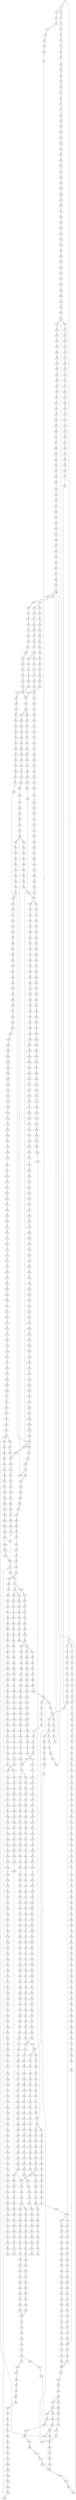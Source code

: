 strict digraph  {
	S0 -> S1 [ label = A ];
	S0 -> S2 [ label = T ];
	S1 -> S3 [ label = G ];
	S1 -> S4 [ label = C ];
	S2 -> S5 [ label = T ];
	S2 -> S6 [ label = C ];
	S3 -> S7 [ label = A ];
	S4 -> S8 [ label = C ];
	S5 -> S9 [ label = C ];
	S6 -> S10 [ label = C ];
	S7 -> S11 [ label = C ];
	S8 -> S12 [ label = T ];
	S9 -> S13 [ label = G ];
	S10 -> S14 [ label = G ];
	S11 -> S15 [ label = C ];
	S12 -> S16 [ label = G ];
	S13 -> S17 [ label = G ];
	S14 -> S18 [ label = T ];
	S15 -> S19 [ label = T ];
	S16 -> S20 [ label = T ];
	S17 -> S21 [ label = T ];
	S18 -> S22 [ label = T ];
	S19 -> S23 [ label = T ];
	S20 -> S24 [ label = C ];
	S21 -> S25 [ label = C ];
	S22 -> S26 [ label = C ];
	S23 -> S27 [ label = T ];
	S24 -> S28 [ label = C ];
	S25 -> S29 [ label = C ];
	S26 -> S30 [ label = C ];
	S27 -> S31 [ label = T ];
	S28 -> S32 [ label = T ];
	S29 -> S33 [ label = T ];
	S30 -> S34 [ label = T ];
	S31 -> S35 [ label = T ];
	S32 -> S36 [ label = T ];
	S33 -> S37 [ label = T ];
	S34 -> S38 [ label = T ];
	S35 -> S39 [ label = G ];
	S36 -> S40 [ label = G ];
	S37 -> S41 [ label = G ];
	S38 -> S42 [ label = A ];
	S39 -> S43 [ label = A ];
	S40 -> S44 [ label = A ];
	S40 -> S45 [ label = T ];
	S41 -> S46 [ label = A ];
	S42 -> S47 [ label = A ];
	S43 -> S48 [ label = A ];
	S44 -> S49 [ label = A ];
	S45 -> S50 [ label = A ];
	S46 -> S51 [ label = A ];
	S47 -> S52 [ label = A ];
	S48 -> S53 [ label = C ];
	S49 -> S54 [ label = C ];
	S50 -> S55 [ label = G ];
	S51 -> S54 [ label = C ];
	S52 -> S56 [ label = C ];
	S53 -> S57 [ label = A ];
	S54 -> S58 [ label = T ];
	S54 -> S59 [ label = A ];
	S55 -> S60 [ label = G ];
	S56 -> S61 [ label = A ];
	S57 -> S62 [ label = G ];
	S58 -> S63 [ label = T ];
	S59 -> S64 [ label = G ];
	S60 -> S65 [ label = A ];
	S61 -> S66 [ label = G ];
	S62 -> S67 [ label = T ];
	S63 -> S68 [ label = C ];
	S64 -> S69 [ label = G ];
	S65 -> S70 [ label = G ];
	S66 -> S71 [ label = G ];
	S67 -> S72 [ label = T ];
	S68 -> S73 [ label = A ];
	S69 -> S74 [ label = G ];
	S69 -> S75 [ label = T ];
	S70 -> S76 [ label = A ];
	S71 -> S77 [ label = T ];
	S72 -> S78 [ label = G ];
	S73 -> S79 [ label = A ];
	S74 -> S80 [ label = T ];
	S75 -> S81 [ label = C ];
	S76 -> S82 [ label = G ];
	S77 -> S83 [ label = C ];
	S78 -> S84 [ label = A ];
	S79 -> S85 [ label = C ];
	S80 -> S86 [ label = C ];
	S81 -> S87 [ label = C ];
	S82 -> S88 [ label = G ];
	S83 -> S89 [ label = T ];
	S84 -> S90 [ label = C ];
	S85 -> S91 [ label = C ];
	S85 -> S92 [ label = T ];
	S86 -> S93 [ label = C ];
	S87 -> S94 [ label = C ];
	S88 -> S95 [ label = T ];
	S89 -> S96 [ label = C ];
	S90 -> S97 [ label = T ];
	S91 -> S98 [ label = G ];
	S92 -> S99 [ label = G ];
	S93 -> S100 [ label = G ];
	S94 -> S101 [ label = T ];
	S95 -> S102 [ label = C ];
	S96 -> S103 [ label = T ];
	S97 -> S104 [ label = G ];
	S98 -> S105 [ label = G ];
	S99 -> S106 [ label = G ];
	S99 -> S107 [ label = C ];
	S100 -> S108 [ label = C ];
	S101 -> S109 [ label = T ];
	S102 -> S110 [ label = C ];
	S103 -> S111 [ label = C ];
	S104 -> S112 [ label = T ];
	S105 -> S113 [ label = C ];
	S106 -> S114 [ label = C ];
	S107 -> S115 [ label = C ];
	S108 -> S116 [ label = C ];
	S109 -> S117 [ label = C ];
	S110 -> S118 [ label = C ];
	S111 -> S119 [ label = C ];
	S112 -> S120 [ label = A ];
	S113 -> S121 [ label = C ];
	S114 -> S122 [ label = C ];
	S115 -> S123 [ label = C ];
	S116 -> S124 [ label = G ];
	S117 -> S125 [ label = T ];
	S117 -> S126 [ label = G ];
	S118 -> S127 [ label = A ];
	S118 -> S128 [ label = G ];
	S119 -> S129 [ label = G ];
	S120 -> S130 [ label = C ];
	S121 -> S131 [ label = C ];
	S122 -> S132 [ label = C ];
	S123 -> S133 [ label = T ];
	S124 -> S134 [ label = C ];
	S124 -> S135 [ label = G ];
	S125 -> S136 [ label = C ];
	S126 -> S137 [ label = C ];
	S127 -> S138 [ label = G ];
	S128 -> S139 [ label = G ];
	S129 -> S140 [ label = T ];
	S130 -> S141 [ label = A ];
	S131 -> S142 [ label = A ];
	S132 -> S143 [ label = A ];
	S133 -> S144 [ label = A ];
	S134 -> S145 [ label = A ];
	S135 -> S146 [ label = A ];
	S136 -> S147 [ label = G ];
	S137 -> S148 [ label = A ];
	S138 -> S149 [ label = A ];
	S139 -> S150 [ label = A ];
	S140 -> S151 [ label = A ];
	S141 -> S152 [ label = C ];
	S142 -> S153 [ label = G ];
	S143 -> S154 [ label = G ];
	S144 -> S155 [ label = G ];
	S145 -> S156 [ label = C ];
	S146 -> S157 [ label = A ];
	S147 -> S158 [ label = T ];
	S148 -> S159 [ label = C ];
	S149 -> S160 [ label = G ];
	S150 -> S161 [ label = G ];
	S151 -> S162 [ label = C ];
	S152 -> S163 [ label = T ];
	S153 -> S164 [ label = T ];
	S154 -> S165 [ label = G ];
	S155 -> S166 [ label = G ];
	S156 -> S167 [ label = G ];
	S157 -> S168 [ label = C ];
	S158 -> S169 [ label = A ];
	S159 -> S170 [ label = G ];
	S160 -> S171 [ label = C ];
	S161 -> S172 [ label = G ];
	S162 -> S173 [ label = A ];
	S163 -> S174 [ label = T ];
	S164 -> S175 [ label = T ];
	S165 -> S176 [ label = T ];
	S166 -> S177 [ label = T ];
	S167 -> S178 [ label = C ];
	S168 -> S179 [ label = T ];
	S169 -> S180 [ label = C ];
	S170 -> S181 [ label = T ];
	S171 -> S182 [ label = C ];
	S172 -> S183 [ label = C ];
	S173 -> S184 [ label = T ];
	S174 -> S185 [ label = G ];
	S175 -> S186 [ label = G ];
	S176 -> S187 [ label = G ];
	S177 -> S188 [ label = G ];
	S178 -> S189 [ label = G ];
	S179 -> S190 [ label = G ];
	S180 -> S191 [ label = G ];
	S181 -> S192 [ label = G ];
	S182 -> S193 [ label = A ];
	S183 -> S194 [ label = G ];
	S184 -> S195 [ label = G ];
	S185 -> S196 [ label = G ];
	S186 -> S197 [ label = T ];
	S187 -> S198 [ label = C ];
	S187 -> S199 [ label = G ];
	S188 -> S200 [ label = T ];
	S189 -> S201 [ label = C ];
	S190 -> S202 [ label = C ];
	S191 -> S203 [ label = G ];
	S192 -> S204 [ label = G ];
	S193 -> S205 [ label = C ];
	S194 -> S206 [ label = T ];
	S195 -> S207 [ label = G ];
	S196 -> S208 [ label = A ];
	S197 -> S209 [ label = G ];
	S198 -> S210 [ label = G ];
	S199 -> S211 [ label = G ];
	S200 -> S212 [ label = G ];
	S201 -> S213 [ label = A ];
	S202 -> S214 [ label = A ];
	S203 -> S215 [ label = C ];
	S204 -> S216 [ label = C ];
	S205 -> S217 [ label = G ];
	S206 -> S218 [ label = G ];
	S207 -> S219 [ label = C ];
	S208 -> S220 [ label = G ];
	S209 -> S221 [ label = C ];
	S210 -> S222 [ label = C ];
	S211 -> S223 [ label = C ];
	S212 -> S224 [ label = C ];
	S213 -> S225 [ label = G ];
	S214 -> S226 [ label = A ];
	S215 -> S227 [ label = T ];
	S216 -> S228 [ label = G ];
	S217 -> S229 [ label = G ];
	S218 -> S230 [ label = G ];
	S219 -> S231 [ label = G ];
	S220 -> S232 [ label = A ];
	S221 -> S233 [ label = G ];
	S222 -> S234 [ label = G ];
	S223 -> S235 [ label = T ];
	S224 -> S236 [ label = G ];
	S225 -> S237 [ label = C ];
	S226 -> S238 [ label = C ];
	S227 -> S239 [ label = A ];
	S228 -> S240 [ label = T ];
	S229 -> S241 [ label = T ];
	S230 -> S242 [ label = T ];
	S231 -> S243 [ label = C ];
	S232 -> S244 [ label = C ];
	S233 -> S245 [ label = T ];
	S234 -> S246 [ label = T ];
	S235 -> S247 [ label = T ];
	S236 -> S248 [ label = T ];
	S237 -> S249 [ label = C ];
	S238 -> S250 [ label = C ];
	S239 -> S251 [ label = C ];
	S240 -> S252 [ label = C ];
	S241 -> S253 [ label = T ];
	S242 -> S254 [ label = A ];
	S243 -> S255 [ label = C ];
	S244 -> S256 [ label = C ];
	S245 -> S257 [ label = C ];
	S246 -> S258 [ label = C ];
	S247 -> S259 [ label = C ];
	S248 -> S260 [ label = C ];
	S249 -> S261 [ label = G ];
	S250 -> S262 [ label = A ];
	S251 -> S263 [ label = T ];
	S252 -> S264 [ label = C ];
	S253 -> S265 [ label = A ];
	S254 -> S266 [ label = T ];
	S255 -> S267 [ label = C ];
	S256 -> S268 [ label = C ];
	S257 -> S269 [ label = G ];
	S258 -> S270 [ label = G ];
	S259 -> S271 [ label = G ];
	S260 -> S272 [ label = G ];
	S261 -> S273 [ label = G ];
	S262 -> S274 [ label = G ];
	S263 -> S275 [ label = G ];
	S264 -> S276 [ label = C ];
	S265 -> S277 [ label = C ];
	S266 -> S278 [ label = G ];
	S267 -> S279 [ label = C ];
	S268 -> S280 [ label = C ];
	S269 -> S281 [ label = A ];
	S270 -> S282 [ label = T ];
	S271 -> S283 [ label = A ];
	S272 -> S281 [ label = A ];
	S273 -> S284 [ label = C ];
	S273 -> S285 [ label = T ];
	S274 -> S286 [ label = A ];
	S275 -> S287 [ label = G ];
	S276 -> S288 [ label = C ];
	S277 -> S289 [ label = T ];
	S278 -> S290 [ label = A ];
	S279 -> S291 [ label = C ];
	S280 -> S292 [ label = C ];
	S281 -> S293 [ label = A ];
	S282 -> S294 [ label = G ];
	S283 -> S295 [ label = A ];
	S284 -> S296 [ label = A ];
	S285 -> S297 [ label = G ];
	S286 -> S298 [ label = A ];
	S287 -> S299 [ label = T ];
	S288 -> S300 [ label = A ];
	S289 -> S301 [ label = G ];
	S290 -> S302 [ label = G ];
	S291 -> S303 [ label = A ];
	S292 -> S304 [ label = C ];
	S293 -> S305 [ label = C ];
	S294 -> S306 [ label = C ];
	S295 -> S307 [ label = C ];
	S296 -> S308 [ label = C ];
	S297 -> S309 [ label = G ];
	S298 -> S310 [ label = C ];
	S299 -> S311 [ label = G ];
	S300 -> S312 [ label = C ];
	S301 -> S313 [ label = C ];
	S302 -> S314 [ label = C ];
	S303 -> S315 [ label = C ];
	S304 -> S316 [ label = T ];
	S305 -> S317 [ label = C ];
	S305 -> S318 [ label = A ];
	S306 -> S319 [ label = A ];
	S307 -> S320 [ label = A ];
	S308 -> S321 [ label = T ];
	S309 -> S322 [ label = A ];
	S310 -> S323 [ label = A ];
	S311 -> S324 [ label = C ];
	S312 -> S325 [ label = T ];
	S313 -> S326 [ label = A ];
	S314 -> S327 [ label = G ];
	S315 -> S328 [ label = T ];
	S316 -> S329 [ label = T ];
	S317 -> S330 [ label = T ];
	S318 -> S331 [ label = C ];
	S319 -> S332 [ label = T ];
	S320 -> S333 [ label = C ];
	S321 -> S334 [ label = T ];
	S322 -> S335 [ label = A ];
	S323 -> S336 [ label = G ];
	S324 -> S337 [ label = T ];
	S325 -> S338 [ label = T ];
	S326 -> S339 [ label = G ];
	S327 -> S340 [ label = G ];
	S328 -> S341 [ label = T ];
	S329 -> S342 [ label = C ];
	S330 -> S343 [ label = T ];
	S331 -> S344 [ label = C ];
	S332 -> S345 [ label = C ];
	S333 -> S346 [ label = G ];
	S334 -> S347 [ label = C ];
	S335 -> S348 [ label = G ];
	S336 -> S349 [ label = C ];
	S337 -> S350 [ label = A ];
	S338 -> S351 [ label = G ];
	S339 -> S352 [ label = A ];
	S340 -> S353 [ label = T ];
	S341 -> S354 [ label = T ];
	S342 -> S355 [ label = A ];
	S343 -> S356 [ label = C ];
	S344 -> S357 [ label = C ];
	S345 -> S358 [ label = C ];
	S346 -> S359 [ label = C ];
	S347 -> S360 [ label = A ];
	S348 -> S361 [ label = A ];
	S349 -> S362 [ label = C ];
	S350 -> S363 [ label = C ];
	S351 -> S364 [ label = A ];
	S352 -> S365 [ label = C ];
	S353 -> S366 [ label = C ];
	S354 -> S367 [ label = A ];
	S355 -> S368 [ label = G ];
	S356 -> S369 [ label = G ];
	S357 -> S370 [ label = G ];
	S358 -> S371 [ label = G ];
	S359 -> S372 [ label = G ];
	S360 -> S373 [ label = G ];
	S361 -> S374 [ label = A ];
	S362 -> S375 [ label = G ];
	S363 -> S376 [ label = T ];
	S364 -> S377 [ label = G ];
	S365 -> S378 [ label = G ];
	S366 -> S379 [ label = G ];
	S367 -> S380 [ label = G ];
	S368 -> S381 [ label = A ];
	S369 -> S382 [ label = T ];
	S370 -> S383 [ label = T ];
	S371 -> S384 [ label = C ];
	S372 -> S385 [ label = C ];
	S373 -> S386 [ label = C ];
	S374 -> S387 [ label = C ];
	S375 -> S388 [ label = T ];
	S376 -> S389 [ label = G ];
	S377 -> S390 [ label = C ];
	S378 -> S391 [ label = G ];
	S379 -> S392 [ label = C ];
	S380 -> S393 [ label = C ];
	S381 -> S394 [ label = G ];
	S382 -> S395 [ label = A ];
	S383 -> S396 [ label = A ];
	S384 -> S397 [ label = A ];
	S385 -> S398 [ label = A ];
	S386 -> S399 [ label = C ];
	S387 -> S400 [ label = G ];
	S388 -> S401 [ label = C ];
	S389 -> S402 [ label = T ];
	S390 -> S403 [ label = C ];
	S391 -> S404 [ label = A ];
	S392 -> S405 [ label = A ];
	S393 -> S406 [ label = C ];
	S394 -> S407 [ label = G ];
	S395 -> S408 [ label = C ];
	S396 -> S409 [ label = C ];
	S397 -> S410 [ label = C ];
	S398 -> S411 [ label = C ];
	S399 -> S412 [ label = G ];
	S400 -> S413 [ label = G ];
	S401 -> S414 [ label = C ];
	S402 -> S415 [ label = A ];
	S403 -> S416 [ label = G ];
	S404 -> S417 [ label = C ];
	S405 -> S418 [ label = C ];
	S406 -> S419 [ label = G ];
	S407 -> S420 [ label = T ];
	S408 -> S421 [ label = T ];
	S409 -> S422 [ label = G ];
	S410 -> S423 [ label = G ];
	S411 -> S424 [ label = G ];
	S412 -> S425 [ label = C ];
	S413 -> S426 [ label = C ];
	S414 -> S427 [ label = T ];
	S415 -> S428 [ label = A ];
	S416 -> S429 [ label = C ];
	S417 -> S430 [ label = A ];
	S418 -> S431 [ label = G ];
	S419 -> S432 [ label = T ];
	S420 -> S433 [ label = C ];
	S421 -> S434 [ label = T ];
	S422 -> S435 [ label = T ];
	S423 -> S436 [ label = T ];
	S424 -> S437 [ label = T ];
	S425 -> S438 [ label = C ];
	S426 -> S439 [ label = A ];
	S427 -> S440 [ label = C ];
	S428 -> S441 [ label = C ];
	S429 -> S442 [ label = C ];
	S430 -> S443 [ label = C ];
	S431 -> S444 [ label = C ];
	S432 -> S445 [ label = C ];
	S433 -> S446 [ label = C ];
	S434 -> S447 [ label = C ];
	S435 -> S448 [ label = C ];
	S436 -> S449 [ label = C ];
	S437 -> S450 [ label = C ];
	S438 -> S451 [ label = C ];
	S439 -> S452 [ label = C ];
	S440 -> S453 [ label = T ];
	S441 -> S454 [ label = A ];
	S442 -> S455 [ label = C ];
	S443 -> S456 [ label = A ];
	S444 -> S457 [ label = G ];
	S445 -> S458 [ label = C ];
	S446 -> S459 [ label = C ];
	S447 -> S460 [ label = A ];
	S448 -> S461 [ label = C ];
	S449 -> S462 [ label = G ];
	S450 -> S463 [ label = C ];
	S451 -> S464 [ label = C ];
	S452 -> S465 [ label = C ];
	S452 -> S466 [ label = T ];
	S453 -> S467 [ label = G ];
	S454 -> S468 [ label = C ];
	S455 -> S469 [ label = C ];
	S456 -> S470 [ label = C ];
	S457 -> S471 [ label = C ];
	S458 -> S472 [ label = C ];
	S459 -> S473 [ label = T ];
	S460 -> S474 [ label = A ];
	S461 -> S475 [ label = A ];
	S462 -> S476 [ label = A ];
	S463 -> S477 [ label = A ];
	S464 -> S478 [ label = T ];
	S465 -> S479 [ label = G ];
	S466 -> S480 [ label = G ];
	S467 -> S481 [ label = T ];
	S468 -> S482 [ label = A ];
	S469 -> S478 [ label = T ];
	S470 -> S483 [ label = C ];
	S471 -> S484 [ label = G ];
	S472 -> S485 [ label = A ];
	S473 -> S486 [ label = T ];
	S474 -> S487 [ label = G ];
	S475 -> S488 [ label = G ];
	S476 -> S489 [ label = G ];
	S477 -> S490 [ label = G ];
	S478 -> S491 [ label = T ];
	S478 -> S492 [ label = C ];
	S479 -> S493 [ label = G ];
	S480 -> S494 [ label = G ];
	S481 -> S495 [ label = C ];
	S482 -> S496 [ label = C ];
	S483 -> S497 [ label = T ];
	S484 -> S498 [ label = G ];
	S485 -> S499 [ label = C ];
	S486 -> S117 [ label = C ];
	S487 -> S500 [ label = C ];
	S488 -> S501 [ label = C ];
	S489 -> S502 [ label = C ];
	S490 -> S503 [ label = C ];
	S491 -> S504 [ label = C ];
	S492 -> S505 [ label = C ];
	S493 -> S506 [ label = G ];
	S494 -> S507 [ label = G ];
	S495 -> S508 [ label = G ];
	S496 -> S509 [ label = G ];
	S497 -> S510 [ label = C ];
	S498 -> S511 [ label = C ];
	S499 -> S512 [ label = C ];
	S500 -> S513 [ label = G ];
	S501 -> S514 [ label = G ];
	S502 -> S515 [ label = G ];
	S503 -> S516 [ label = T ];
	S503 -> S514 [ label = G ];
	S504 -> S517 [ label = A ];
	S505 -> S518 [ label = A ];
	S506 -> S519 [ label = A ];
	S507 -> S520 [ label = A ];
	S508 -> S521 [ label = T ];
	S509 -> S522 [ label = C ];
	S510 -> S523 [ label = T ];
	S511 -> S524 [ label = T ];
	S512 -> S525 [ label = A ];
	S513 -> S526 [ label = A ];
	S514 -> S527 [ label = A ];
	S515 -> S528 [ label = A ];
	S516 -> S529 [ label = T ];
	S517 -> S530 [ label = C ];
	S518 -> S531 [ label = C ];
	S519 -> S532 [ label = A ];
	S520 -> S533 [ label = A ];
	S521 -> S534 [ label = G ];
	S522 -> S535 [ label = T ];
	S523 -> S536 [ label = A ];
	S524 -> S537 [ label = G ];
	S525 -> S538 [ label = C ];
	S526 -> S539 [ label = G ];
	S527 -> S540 [ label = G ];
	S528 -> S541 [ label = G ];
	S529 -> S542 [ label = C ];
	S530 -> S543 [ label = G ];
	S531 -> S544 [ label = C ];
	S532 -> S545 [ label = T ];
	S533 -> S546 [ label = C ];
	S534 -> S547 [ label = G ];
	S535 -> S548 [ label = C ];
	S536 -> S549 [ label = G ];
	S537 -> S550 [ label = G ];
	S538 -> S551 [ label = C ];
	S539 -> S552 [ label = T ];
	S540 -> S553 [ label = T ];
	S541 -> S554 [ label = T ];
	S542 -> S555 [ label = A ];
	S543 -> S556 [ label = C ];
	S544 -> S557 [ label = C ];
	S545 -> S558 [ label = T ];
	S546 -> S559 [ label = T ];
	S547 -> S560 [ label = T ];
	S548 -> S561 [ label = C ];
	S549 -> S562 [ label = A ];
	S550 -> S563 [ label = A ];
	S551 -> S564 [ label = G ];
	S552 -> S565 [ label = C ];
	S553 -> S566 [ label = C ];
	S554 -> S567 [ label = C ];
	S555 -> S568 [ label = C ];
	S556 -> S569 [ label = T ];
	S557 -> S570 [ label = G ];
	S558 -> S571 [ label = G ];
	S559 -> S572 [ label = G ];
	S560 -> S573 [ label = A ];
	S561 -> S574 [ label = T ];
	S562 -> S575 [ label = A ];
	S563 -> S576 [ label = A ];
	S564 -> S577 [ label = A ];
	S565 -> S578 [ label = C ];
	S566 -> S579 [ label = C ];
	S566 -> S580 [ label = T ];
	S567 -> S581 [ label = G ];
	S568 -> S582 [ label = G ];
	S569 -> S583 [ label = C ];
	S570 -> S584 [ label = C ];
	S571 -> S585 [ label = A ];
	S572 -> S586 [ label = G ];
	S574 -> S587 [ label = A ];
	S575 -> S588 [ label = C ];
	S576 -> S589 [ label = T ];
	S577 -> S590 [ label = T ];
	S578 -> S591 [ label = C ];
	S579 -> S591 [ label = C ];
	S580 -> S592 [ label = C ];
	S581 -> S593 [ label = A ];
	S582 -> S594 [ label = C ];
	S583 -> S595 [ label = C ];
	S584 -> S596 [ label = C ];
	S585 -> S597 [ label = A ];
	S586 -> S598 [ label = A ];
	S587 -> S599 [ label = G ];
	S588 -> S600 [ label = G ];
	S589 -> S601 [ label = G ];
	S590 -> S602 [ label = C ];
	S591 -> S603 [ label = T ];
	S591 -> S604 [ label = G ];
	S592 -> S605 [ label = G ];
	S593 -> S606 [ label = A ];
	S594 -> S607 [ label = C ];
	S595 -> S608 [ label = G ];
	S596 -> S609 [ label = G ];
	S597 -> S610 [ label = C ];
	S598 -> S611 [ label = C ];
	S599 -> S612 [ label = A ];
	S600 -> S613 [ label = A ];
	S601 -> S614 [ label = G ];
	S602 -> S615 [ label = G ];
	S603 -> S616 [ label = C ];
	S604 -> S617 [ label = C ];
	S605 -> S618 [ label = T ];
	S606 -> S619 [ label = C ];
	S607 -> S620 [ label = C ];
	S608 -> S621 [ label = G ];
	S609 -> S622 [ label = G ];
	S610 -> S623 [ label = C ];
	S611 -> S624 [ label = C ];
	S612 -> S625 [ label = A ];
	S613 -> S626 [ label = G ];
	S614 -> S627 [ label = G ];
	S615 -> S628 [ label = G ];
	S616 -> S629 [ label = C ];
	S617 -> S630 [ label = C ];
	S618 -> S631 [ label = C ];
	S619 -> S632 [ label = C ];
	S620 -> S633 [ label = T ];
	S621 -> S634 [ label = T ];
	S622 -> S635 [ label = T ];
	S623 -> S636 [ label = C ];
	S624 -> S637 [ label = C ];
	S625 -> S638 [ label = C ];
	S626 -> S639 [ label = G ];
	S627 -> S640 [ label = G ];
	S628 -> S641 [ label = T ];
	S629 -> S642 [ label = G ];
	S630 -> S643 [ label = T ];
	S631 -> S644 [ label = T ];
	S632 -> S645 [ label = T ];
	S633 -> S646 [ label = T ];
	S634 -> S647 [ label = T ];
	S635 -> S648 [ label = C ];
	S636 -> S649 [ label = G ];
	S637 -> S650 [ label = G ];
	S638 -> S651 [ label = T ];
	S639 -> S652 [ label = T ];
	S640 -> S653 [ label = T ];
	S641 -> S654 [ label = T ];
	S642 -> S655 [ label = G ];
	S643 -> S656 [ label = G ];
	S644 -> S657 [ label = G ];
	S645 -> S658 [ label = G ];
	S646 -> S659 [ label = C ];
	S647 -> S660 [ label = G ];
	S648 -> S661 [ label = C ];
	S649 -> S662 [ label = T ];
	S650 -> S663 [ label = T ];
	S651 -> S664 [ label = T ];
	S652 -> S665 [ label = G ];
	S653 -> S666 [ label = C ];
	S654 -> S667 [ label = C ];
	S655 -> S668 [ label = T ];
	S656 -> S669 [ label = T ];
	S657 -> S670 [ label = T ];
	S658 -> S671 [ label = T ];
	S659 -> S672 [ label = A ];
	S660 -> S673 [ label = C ];
	S661 -> S674 [ label = C ];
	S662 -> S675 [ label = C ];
	S663 -> S676 [ label = C ];
	S664 -> S677 [ label = C ];
	S665 -> S678 [ label = T ];
	S666 -> S679 [ label = C ];
	S667 -> S680 [ label = C ];
	S668 -> S681 [ label = C ];
	S669 -> S682 [ label = C ];
	S670 -> S683 [ label = T ];
	S671 -> S684 [ label = C ];
	S672 -> S685 [ label = T ];
	S673 -> S686 [ label = A ];
	S674 -> S687 [ label = A ];
	S675 -> S688 [ label = T ];
	S676 -> S689 [ label = T ];
	S677 -> S690 [ label = A ];
	S678 -> S691 [ label = C ];
	S679 -> S692 [ label = G ];
	S680 -> S693 [ label = A ];
	S681 -> S694 [ label = T ];
	S682 -> S695 [ label = G ];
	S683 -> S696 [ label = C ];
	S684 -> S697 [ label = G ];
	S685 -> S698 [ label = C ];
	S686 -> S699 [ label = C ];
	S687 -> S700 [ label = G ];
	S688 -> S701 [ label = C ];
	S689 -> S702 [ label = C ];
	S690 -> S703 [ label = A ];
	S691 -> S704 [ label = C ];
	S692 -> S705 [ label = C ];
	S693 -> S706 [ label = G ];
	S694 -> S707 [ label = G ];
	S695 -> S708 [ label = C ];
	S696 -> S709 [ label = C ];
	S697 -> S710 [ label = C ];
	S698 -> S711 [ label = C ];
	S699 -> S712 [ label = T ];
	S700 -> S713 [ label = T ];
	S701 -> S714 [ label = G ];
	S702 -> S714 [ label = G ];
	S703 -> S85 [ label = C ];
	S704 -> S715 [ label = C ];
	S705 -> S716 [ label = C ];
	S706 -> S717 [ label = T ];
	S707 -> S718 [ label = G ];
	S708 -> S719 [ label = G ];
	S709 -> S720 [ label = G ];
	S710 -> S721 [ label = G ];
	S711 -> S722 [ label = A ];
	S712 -> S723 [ label = G ];
	S713 -> S724 [ label = G ];
	S714 -> S725 [ label = G ];
	S715 -> S726 [ label = T ];
	S716 -> S124 [ label = G ];
	S717 -> S727 [ label = G ];
	S718 -> S728 [ label = A ];
	S719 -> S729 [ label = C ];
	S720 -> S730 [ label = T ];
	S721 -> S729 [ label = C ];
	S722 -> S731 [ label = G ];
	S723 -> S732 [ label = G ];
	S724 -> S733 [ label = G ];
	S725 -> S734 [ label = C ];
	S726 -> S735 [ label = G ];
	S727 -> S736 [ label = G ];
	S728 -> S737 [ label = G ];
	S729 -> S738 [ label = G ];
	S729 -> S739 [ label = A ];
	S730 -> S740 [ label = G ];
	S731 -> S741 [ label = A ];
	S732 -> S742 [ label = T ];
	S733 -> S743 [ label = T ];
	S734 -> S744 [ label = A ];
	S735 -> S745 [ label = T ];
	S736 -> S746 [ label = T ];
	S737 -> S747 [ label = G ];
	S738 -> S748 [ label = A ];
	S739 -> S749 [ label = A ];
	S740 -> S750 [ label = G ];
	S741 -> S751 [ label = A ];
	S742 -> S752 [ label = C ];
	S743 -> S753 [ label = C ];
	S744 -> S754 [ label = C ];
	S745 -> S755 [ label = C ];
	S746 -> S756 [ label = C ];
	S747 -> S757 [ label = G ];
	S748 -> S758 [ label = G ];
	S749 -> S759 [ label = C ];
	S750 -> S760 [ label = C ];
	S751 -> S761 [ label = C ];
	S752 -> S762 [ label = G ];
	S753 -> S763 [ label = G ];
	S754 -> S764 [ label = C ];
	S755 -> S765 [ label = C ];
	S756 -> S763 [ label = G ];
	S757 -> S766 [ label = T ];
	S758 -> S767 [ label = C ];
	S759 -> S768 [ label = C ];
	S760 -> S769 [ label = C ];
	S761 -> S770 [ label = C ];
	S762 -> S771 [ label = T ];
	S763 -> S772 [ label = T ];
	S764 -> S773 [ label = G ];
	S765 -> S774 [ label = T ];
	S766 -> S775 [ label = G ];
	S767 -> S776 [ label = A ];
	S768 -> S777 [ label = C ];
	S769 -> S778 [ label = C ];
	S770 -> S779 [ label = A ];
	S770 -> S780 [ label = G ];
	S771 -> S781 [ label = C ];
	S772 -> S782 [ label = C ];
	S773 -> S783 [ label = A ];
	S774 -> S784 [ label = A ];
	S775 -> S785 [ label = T ];
	S776 -> S786 [ label = G ];
	S777 -> S787 [ label = G ];
	S778 -> S788 [ label = G ];
	S779 -> S789 [ label = G ];
	S779 -> S790 [ label = C ];
	S780 -> S791 [ label = G ];
	S781 -> S792 [ label = C ];
	S782 -> S793 [ label = C ];
	S783 -> S794 [ label = G ];
	S783 -> S795 [ label = A ];
	S784 -> S796 [ label = C ];
	S785 -> S797 [ label = T ];
	S786 -> S798 [ label = T ];
	S787 -> S799 [ label = T ];
	S788 -> S800 [ label = T ];
	S789 -> S801 [ label = A ];
	S790 -> S802 [ label = C ];
	S791 -> S803 [ label = A ];
	S792 -> S804 [ label = G ];
	S793 -> S804 [ label = G ];
	S794 -> S805 [ label = T ];
	S795 -> S806 [ label = T ];
	S796 -> S807 [ label = T ];
	S797 -> S808 [ label = C ];
	S798 -> S809 [ label = G ];
	S799 -> S810 [ label = A ];
	S800 -> S811 [ label = C ];
	S801 -> S812 [ label = C ];
	S802 -> S813 [ label = A ];
	S803 -> S814 [ label = C ];
	S804 -> S815 [ label = T ];
	S805 -> S816 [ label = C ];
	S806 -> S817 [ label = G ];
	S807 -> S818 [ label = A ];
	S808 -> S819 [ label = C ];
	S809 -> S820 [ label = C ];
	S810 -> S821 [ label = C ];
	S811 -> S822 [ label = C ];
	S812 -> S823 [ label = T ];
	S813 -> S824 [ label = C ];
	S814 -> S825 [ label = G ];
	S815 -> S826 [ label = C ];
	S816 -> S827 [ label = C ];
	S817 -> S828 [ label = T ];
	S818 -> S829 [ label = C ];
	S819 -> S830 [ label = A ];
	S820 -> S831 [ label = A ];
	S821 -> S832 [ label = A ];
	S822 -> S833 [ label = A ];
	S823 -> S834 [ label = C ];
	S824 -> S835 [ label = C ];
	S825 -> S836 [ label = C ];
	S826 -> S837 [ label = A ];
	S827 -> S838 [ label = A ];
	S827 -> S839 [ label = T ];
	S828 -> S840 [ label = A ];
	S829 -> S841 [ label = C ];
	S830 -> S842 [ label = G ];
	S831 -> S843 [ label = A ];
	S832 -> S844 [ label = G ];
	S833 -> S845 [ label = G ];
	S834 -> S846 [ label = C ];
	S835 -> S847 [ label = C ];
	S836 -> S848 [ label = C ];
	S837 -> S849 [ label = C ];
	S838 -> S850 [ label = G ];
	S839 -> S851 [ label = C ];
	S840 -> S852 [ label = G ];
	S841 -> S853 [ label = A ];
	S842 -> S854 [ label = C ];
	S843 -> S855 [ label = C ];
	S844 -> S856 [ label = C ];
	S845 -> S857 [ label = T ];
	S846 -> S858 [ label = C ];
	S847 -> S859 [ label = C ];
	S848 -> S860 [ label = C ];
	S849 -> S861 [ label = C ];
	S850 -> S862 [ label = T ];
	S850 -> S863 [ label = C ];
	S851 -> S864 [ label = G ];
	S852 -> S865 [ label = T ];
	S853 -> S866 [ label = G ];
	S854 -> S867 [ label = A ];
	S855 -> S868 [ label = A ];
	S856 -> S869 [ label = A ];
	S857 -> S870 [ label = A ];
	S858 -> S871 [ label = A ];
	S859 -> S872 [ label = T ];
	S860 -> S873 [ label = A ];
	S861 -> S874 [ label = C ];
	S861 -> S875 [ label = G ];
	S862 -> S876 [ label = A ];
	S863 -> S877 [ label = T ];
	S864 -> S878 [ label = A ];
	S865 -> S879 [ label = T ];
	S866 -> S880 [ label = G ];
	S867 -> S881 [ label = G ];
	S868 -> S882 [ label = G ];
	S869 -> S883 [ label = G ];
	S870 -> S884 [ label = G ];
	S871 -> S885 [ label = T ];
	S872 -> S886 [ label = T ];
	S873 -> S887 [ label = T ];
	S874 -> S888 [ label = T ];
	S875 -> S889 [ label = A ];
	S876 -> S890 [ label = G ];
	S877 -> S891 [ label = T ];
	S878 -> S892 [ label = A ];
	S879 -> S893 [ label = T ];
	S880 -> S894 [ label = A ];
	S881 -> S895 [ label = A ];
	S882 -> S896 [ label = C ];
	S883 -> S897 [ label = G ];
	S884 -> S898 [ label = C ];
	S885 -> S899 [ label = C ];
	S886 -> S900 [ label = C ];
	S887 -> S901 [ label = C ];
	S888 -> S902 [ label = G ];
	S889 -> S903 [ label = A ];
	S889 -> S904 [ label = G ];
	S890 -> S905 [ label = G ];
	S891 -> S542 [ label = C ];
	S892 -> S906 [ label = C ];
	S893 -> S907 [ label = C ];
	S894 -> S908 [ label = G ];
	S895 -> S909 [ label = T ];
	S896 -> S910 [ label = T ];
	S897 -> S911 [ label = T ];
	S898 -> S912 [ label = T ];
	S899 -> S913 [ label = T ];
	S900 -> S914 [ label = C ];
	S900 -> S915 [ label = G ];
	S901 -> S916 [ label = G ];
	S902 -> S917 [ label = T ];
	S903 -> S918 [ label = T ];
	S904 -> S919 [ label = T ];
	S905 -> S920 [ label = G ];
	S906 -> S921 [ label = T ];
	S907 -> S922 [ label = A ];
	S908 -> S923 [ label = A ];
	S909 -> S924 [ label = A ];
	S910 -> S925 [ label = A ];
	S911 -> S926 [ label = G ];
	S912 -> S927 [ label = C ];
	S913 -> S928 [ label = G ];
	S914 -> S929 [ label = T ];
	S915 -> S930 [ label = A ];
	S916 -> S931 [ label = T ];
	S917 -> S932 [ label = C ];
	S918 -> S933 [ label = C ];
	S919 -> S934 [ label = C ];
	S920 -> S935 [ label = T ];
	S921 -> S936 [ label = T ];
	S922 -> S937 [ label = C ];
	S923 -> S938 [ label = G ];
	S924 -> S939 [ label = A ];
	S925 -> S940 [ label = C ];
	S926 -> S941 [ label = C ];
	S927 -> S942 [ label = C ];
	S928 -> S943 [ label = C ];
	S929 -> S944 [ label = G ];
	S930 -> S945 [ label = T ];
	S931 -> S946 [ label = C ];
	S932 -> S947 [ label = C ];
	S933 -> S948 [ label = C ];
	S934 -> S827 [ label = C ];
	S935 -> S949 [ label = C ];
	S936 -> S950 [ label = C ];
	S937 -> S951 [ label = T ];
	S938 -> S952 [ label = T ];
	S939 -> S953 [ label = A ];
	S940 -> S954 [ label = G ];
	S941 -> S955 [ label = A ];
	S942 -> S956 [ label = A ];
	S943 -> S957 [ label = C ];
	S944 -> S958 [ label = T ];
	S945 -> S959 [ label = C ];
	S946 -> S960 [ label = C ];
	S947 -> S961 [ label = T ];
	S948 -> S962 [ label = T ];
	S949 -> S963 [ label = A ];
	S950 -> S964 [ label = A ];
	S951 -> S965 [ label = C ];
	S952 -> S966 [ label = C ];
	S953 -> S967 [ label = A ];
	S954 -> S968 [ label = A ];
	S955 -> S969 [ label = C ];
	S956 -> S970 [ label = C ];
	S957 -> S971 [ label = A ];
	S958 -> S972 [ label = C ];
	S959 -> S973 [ label = G ];
	S960 -> S974 [ label = T ];
	S961 -> S975 [ label = T ];
	S962 -> S976 [ label = C ];
	S963 -> S977 [ label = C ];
	S964 -> S978 [ label = A ];
	S965 -> S979 [ label = C ];
	S966 -> S980 [ label = A ];
	S967 -> S981 [ label = A ];
	S968 -> S982 [ label = G ];
	S969 -> S983 [ label = G ];
	S970 -> S984 [ label = C ];
	S971 -> S985 [ label = G ];
	S972 -> S986 [ label = C ];
	S973 -> S987 [ label = T ];
	S974 -> S988 [ label = C ];
	S975 -> S40 [ label = G ];
	S976 -> S989 [ label = G ];
	S977 -> S990 [ label = T ];
	S978 -> S85 [ label = C ];
	S979 -> S991 [ label = T ];
	S980 -> S992 [ label = G ];
	S981 -> S993 [ label = C ];
	S982 -> S994 [ label = A ];
	S983 -> S995 [ label = C ];
	S984 -> S996 [ label = G ];
	S985 -> S997 [ label = T ];
	S986 -> S998 [ label = T ];
	S987 -> S999 [ label = T ];
	S988 -> S1000 [ label = T ];
	S989 -> S1001 [ label = A ];
	S990 -> S1002 [ label = C ];
	S991 -> S1003 [ label = T ];
	S992 -> S1004 [ label = G ];
	S993 -> S1005 [ label = T ];
	S994 -> S1006 [ label = A ];
	S995 -> S1007 [ label = G ];
	S996 -> S1008 [ label = G ];
	S997 -> S1009 [ label = C ];
	S998 -> S1010 [ label = T ];
	S999 -> S1011 [ label = T ];
	S1000 -> S1012 [ label = T ];
	S1001 -> S1013 [ label = A ];
	S1002 -> S1014 [ label = G ];
	S1003 -> S1015 [ label = T ];
	S1004 -> S1016 [ label = A ];
	S1005 -> S1017 [ label = T ];
	S1006 -> S1018 [ label = C ];
	S1007 -> S1019 [ label = G ];
	S1008 -> S1020 [ label = A ];
	S1009 -> S1021 [ label = G ];
	S1010 -> S40 [ label = G ];
	S1011 -> S1022 [ label = G ];
	S1012 -> S1023 [ label = C ];
	S1013 -> S1024 [ label = C ];
	S1014 -> S1025 [ label = C ];
	S1015 -> S1026 [ label = C ];
	S1016 -> S1027 [ label = C ];
	S1017 -> S1028 [ label = T ];
	S1018 -> S1029 [ label = T ];
	S1019 -> S1030 [ label = T ];
	S1020 -> S1031 [ label = C ];
	S1021 -> S1032 [ label = T ];
	S1022 -> S1033 [ label = T ];
	S1023 -> S1034 [ label = T ];
	S1024 -> S921 [ label = T ];
	S1025 -> S1035 [ label = T ];
	S1026 -> S1036 [ label = A ];
	S1027 -> S1037 [ label = C ];
	S1028 -> S1038 [ label = G ];
	S1029 -> S1039 [ label = G ];
	S1030 -> S1040 [ label = G ];
	S1031 -> S1041 [ label = G ];
	S1032 -> S1042 [ label = A ];
	S1033 -> S1043 [ label = A ];
	S1034 -> S1044 [ label = C ];
	S1035 -> S1045 [ label = T ];
	S1036 -> S1046 [ label = T ];
	S1037 -> S1047 [ label = A ];
	S1038 -> S1048 [ label = C ];
	S1039 -> S1049 [ label = G ];
	S1040 -> S1050 [ label = C ];
	S1041 -> S1051 [ label = T ];
	S1042 -> S1052 [ label = A ];
	S1043 -> S1053 [ label = G ];
	S1044 -> S1054 [ label = G ];
	S1045 -> S1055 [ label = C ];
	S1046 -> S1056 [ label = C ];
	S1047 -> S1057 [ label = G ];
	S1048 -> S1058 [ label = C ];
	S1049 -> S1059 [ label = C ];
	S1050 -> S1060 [ label = C ];
	S1051 -> S1061 [ label = C ];
	S1052 -> S1062 [ label = G ];
	S1053 -> S1063 [ label = G ];
	S1054 -> S1064 [ label = G ];
	S1055 -> S1065 [ label = A ];
	S1056 -> S1066 [ label = C ];
	S1057 -> S1067 [ label = T ];
	S1058 -> S1068 [ label = G ];
	S1059 -> S1069 [ label = G ];
	S1060 -> S1070 [ label = G ];
	S1061 -> S1071 [ label = G ];
	S1062 -> S1072 [ label = A ];
	S1063 -> S1073 [ label = A ];
	S1064 -> S1074 [ label = A ];
	S1065 -> S1075 [ label = T ];
	S1066 -> S1076 [ label = A ];
	S1067 -> S1077 [ label = C ];
	S1068 -> S1078 [ label = T ];
	S1069 -> S1079 [ label = C ];
	S1070 -> S1080 [ label = C ];
	S1071 -> S1081 [ label = T ];
	S1072 -> S1082 [ label = C ];
	S1073 -> S1083 [ label = A ];
	S1074 -> S1084 [ label = G ];
	S1075 -> S1085 [ label = C ];
	S1076 -> S1086 [ label = G ];
	S1077 -> S1087 [ label = T ];
	S1078 -> S1088 [ label = A ];
	S1079 -> S1089 [ label = A ];
	S1080 -> S1090 [ label = A ];
	S1081 -> S1091 [ label = G ];
	S1082 -> S1092 [ label = G ];
	S1083 -> S1093 [ label = A ];
	S1084 -> S1094 [ label = A ];
	S1085 -> S1095 [ label = C ];
	S1086 -> S741 [ label = A ];
	S1087 -> S1096 [ label = C ];
	S1088 -> S1097 [ label = G ];
	S1089 -> S1098 [ label = G ];
	S1090 -> S1099 [ label = A ];
	S1091 -> S1100 [ label = A ];
	S1092 -> S1101 [ label = G ];
	S1093 -> S1102 [ label = G ];
	S1094 -> S1103 [ label = G ];
	S1095 -> S1104 [ label = A ];
	S1096 -> S1105 [ label = T ];
	S1097 -> S1106 [ label = C ];
	S1098 -> S1107 [ label = C ];
	S1099 -> S1108 [ label = C ];
	S1100 -> S1109 [ label = C ];
	S1101 -> S1110 [ label = C ];
	S1102 -> S1111 [ label = G ];
	S1103 -> S1112 [ label = G ];
	S1104 -> S731 [ label = G ];
	S1105 -> S1113 [ label = G ];
	S1106 -> S1114 [ label = C ];
	S1107 -> S1115 [ label = G ];
	S1108 -> S1116 [ label = C ];
	S1109 -> S1117 [ label = C ];
	S1110 -> S1118 [ label = T ];
	S1111 -> S1119 [ label = T ];
	S1112 -> S1120 [ label = T ];
	S1113 -> S1121 [ label = T ];
	S1114 -> S1122 [ label = G ];
	S1115 -> S1123 [ label = G ];
	S1116 -> S1124 [ label = A ];
	S1117 -> S1125 [ label = G ];
	S1118 -> S1126 [ label = C ];
	S1119 -> S1127 [ label = C ];
	S1120 -> S1128 [ label = C ];
	S1121 -> S1129 [ label = A ];
	S1122 -> S1130 [ label = G ];
	S1123 -> S1131 [ label = G ];
	S1124 -> S1132 [ label = G ];
	S1125 -> S1133 [ label = G ];
	S1126 -> S1134 [ label = T ];
	S1127 -> S1135 [ label = C ];
	S1128 -> S110 [ label = C ];
	S1130 -> S1136 [ label = T ];
	S1131 -> S1137 [ label = T ];
	S1132 -> S1138 [ label = T ];
	S1133 -> S1139 [ label = T ];
	S1134 -> S1140 [ label = C ];
	S1135 -> S1141 [ label = C ];
	S1136 -> S1142 [ label = G ];
	S1137 -> S1143 [ label = G ];
	S1138 -> S1144 [ label = C ];
	S1139 -> S1145 [ label = C ];
	S1140 -> S1146 [ label = G ];
	S1141 -> S1147 [ label = G ];
	S1142 -> S1148 [ label = A ];
	S1143 -> S1149 [ label = C ];
	S1144 -> S1150 [ label = G ];
	S1145 -> S1151 [ label = G ];
	S1146 -> S1152 [ label = A ];
	S1147 -> S1153 [ label = A ];
	S1148 -> S1154 [ label = C ];
	S1149 -> S1155 [ label = C ];
	S1150 -> S1156 [ label = C ];
	S1151 -> S1157 [ label = C ];
	S1152 -> S1158 [ label = A ];
	S1153 -> S1159 [ label = A ];
	S1154 -> S1160 [ label = G ];
	S1155 -> S1161 [ label = G ];
	S1156 -> S1162 [ label = G ];
	S1157 -> S1163 [ label = G ];
	S1158 -> S1164 [ label = G ];
	S1159 -> S1165 [ label = G ];
	S1160 -> S1166 [ label = T ];
	S1161 -> S1167 [ label = C ];
	S1162 -> S1168 [ label = C ];
	S1163 -> S1169 [ label = T ];
	S1164 -> S1170 [ label = T ];
	S1165 -> S1171 [ label = T ];
	S1166 -> S1172 [ label = G ];
	S1167 -> S1173 [ label = C ];
	S1168 -> S1174 [ label = A ];
	S1169 -> S1175 [ label = A ];
	S1170 -> S1176 [ label = C ];
	S1171 -> S1177 [ label = C ];
	S1172 -> S1178 [ label = G ];
	S1173 -> S1179 [ label = G ];
	S1174 -> S1180 [ label = G ];
	S1175 -> S1181 [ label = G ];
	S1176 -> S1182 [ label = G ];
	S1177 -> S1183 [ label = G ];
	S1178 -> S1184 [ label = G ];
	S1179 -> S1185 [ label = G ];
	S1180 -> S1186 [ label = C ];
	S1181 -> S1187 [ label = C ];
	S1182 -> S1188 [ label = C ];
	S1183 -> S1189 [ label = A ];
	S1184 -> S1190 [ label = T ];
	S1185 -> S1191 [ label = T ];
	S1186 -> S1192 [ label = C ];
	S1187 -> S1193 [ label = C ];
	S1188 -> S1194 [ label = G ];
	S1189 -> S1195 [ label = G ];
	S1190 -> S1196 [ label = A ];
	S1191 -> S1197 [ label = G ];
	S1192 -> S261 [ label = G ];
	S1193 -> S1198 [ label = G ];
	S1194 -> S1199 [ label = G ];
	S1195 -> S1200 [ label = G ];
	S1196 -> S1201 [ label = C ];
	S1197 -> S1202 [ label = G ];
	S1198 -> S1203 [ label = C ];
	S1199 -> S1204 [ label = C ];
	S1200 -> S1205 [ label = T ];
	S1201 -> S1206 [ label = T ];
	S1202 -> S1207 [ label = T ];
	S1203 -> S1208 [ label = T ];
	S1204 -> S1209 [ label = T ];
	S1205 -> S1210 [ label = A ];
	S1206 -> S1211 [ label = A ];
	S1207 -> S1212 [ label = G ];
	S1208 -> S1213 [ label = G ];
	S1209 -> S1214 [ label = A ];
	S1210 -> S1215 [ label = T ];
	S1211 -> S1216 [ label = T ];
	S1212 -> S1217 [ label = G ];
	S1213 -> S1218 [ label = G ];
	S1214 -> S1219 [ label = T ];
	S1215 -> S1220 [ label = A ];
	S1216 -> S1221 [ label = T ];
	S1217 -> S1222 [ label = A ];
	S1218 -> S1223 [ label = A ];
	S1219 -> S1224 [ label = A ];
	S1220 -> S1225 [ label = A ];
	S1221 -> S1226 [ label = G ];
	S1222 -> S1227 [ label = A ];
	S1223 -> S1228 [ label = A ];
	S1224 -> S1229 [ label = G ];
	S1225 -> S1230 [ label = G ];
	S1226 -> S1231 [ label = G ];
	S1227 -> S1232 [ label = C ];
	S1228 -> S1233 [ label = G ];
	S1229 -> S1234 [ label = T ];
	S1230 -> S1235 [ label = T ];
	S1231 -> S1236 [ label = A ];
	S1232 -> S1237 [ label = C ];
	S1233 -> S1238 [ label = A ];
	S1234 -> S1239 [ label = A ];
	S1235 -> S1240 [ label = C ];
	S1236 -> S1241 [ label = A ];
	S1237 -> S1242 [ label = T ];
	S1238 -> S1243 [ label = A ];
	S1239 -> S1244 [ label = G ];
	S1240 -> S1245 [ label = G ];
	S1241 -> S1246 [ label = C ];
	S1242 -> S1247 [ label = C ];
	S1243 -> S1248 [ label = C ];
	S1244 -> S1249 [ label = C ];
	S1245 -> S1250 [ label = T ];
	S1246 -> S1251 [ label = G ];
	S1247 -> S1252 [ label = G ];
	S1248 -> S400 [ label = G ];
	S1249 -> S1253 [ label = C ];
	S1250 -> S1254 [ label = G ];
	S1251 -> S1255 [ label = G ];
	S1252 -> S1256 [ label = G ];
	S1253 -> S1257 [ label = G ];
	S1254 -> S1258 [ label = G ];
	S1255 -> S1259 [ label = T ];
	S1256 -> S1260 [ label = C ];
	S1257 -> S1261 [ label = A ];
	S1258 -> S1262 [ label = T ];
	S1259 -> S1263 [ label = A ];
	S1260 -> S1264 [ label = A ];
	S1261 -> S1265 [ label = A ];
	S1262 -> S1266 [ label = A ];
	S1263 -> S1267 [ label = C ];
	S1264 -> S1268 [ label = C ];
	S1265 -> S1269 [ label = A ];
	S1266 -> S1270 [ label = C ];
	S1267 -> S1271 [ label = G ];
	S1268 -> S1272 [ label = G ];
	S1269 -> S1273 [ label = C ];
	S1270 -> S1274 [ label = C ];
	S1271 -> S1275 [ label = A ];
	S1272 -> S1276 [ label = C ];
	S1273 -> S1277 [ label = C ];
	S1274 -> S1278 [ label = G ];
	S1275 -> S1279 [ label = A ];
	S1276 -> S1280 [ label = G ];
	S1277 -> S1281 [ label = C ];
	S1278 -> S1282 [ label = G ];
	S1279 -> S1283 [ label = G ];
	S1280 -> S1284 [ label = C ];
	S1281 -> S1285 [ label = C ];
	S1282 -> S1286 [ label = T ];
	S1283 -> S1287 [ label = A ];
	S1284 -> S1288 [ label = G ];
	S1285 -> S1289 [ label = G ];
	S1286 -> S1290 [ label = G ];
	S1287 -> S1291 [ label = A ];
	S1288 -> S1292 [ label = C ];
	S1289 -> S1293 [ label = A ];
	S1290 -> S1294 [ label = G ];
	S1291 -> S1295 [ label = G ];
	S1292 -> S1296 [ label = G ];
	S1293 -> S1297 [ label = C ];
	S1294 -> S1298 [ label = T ];
	S1295 -> S1299 [ label = T ];
	S1296 -> S1300 [ label = T ];
	S1297 -> S1301 [ label = T ];
	S1298 -> S1302 [ label = T ];
	S1299 -> S1303 [ label = G ];
	S1300 -> S1304 [ label = C ];
	S1301 -> S1305 [ label = A ];
	S1302 -> S1306 [ label = A ];
	S1303 -> S1307 [ label = T ];
	S1304 -> S1308 [ label = G ];
	S1305 -> S1309 [ label = G ];
	S1306 -> S1310 [ label = G ];
	S1307 -> S1311 [ label = C ];
	S1308 -> S1312 [ label = A ];
	S1309 -> S1313 [ label = A ];
	S1310 -> S1314 [ label = A ];
	S1311 -> S1315 [ label = C ];
	S1312 -> S1316 [ label = C ];
	S1313 -> S1317 [ label = A ];
	S1314 -> S1318 [ label = A ];
	S1315 -> S1319 [ label = T ];
	S1316 -> S1320 [ label = G ];
	S1317 -> S1321 [ label = T ];
	S1318 -> S1322 [ label = G ];
	S1319 -> S1323 [ label = G ];
	S1320 -> S1324 [ label = C ];
	S1321 -> S1325 [ label = C ];
	S1322 -> S1326 [ label = G ];
	S1323 -> S1327 [ label = G ];
	S1324 -> S1328 [ label = G ];
	S1325 -> S1329 [ label = G ];
	S1326 -> S1330 [ label = G ];
	S1327 -> S1331 [ label = C ];
	S1328 -> S1332 [ label = C ];
	S1329 -> S1333 [ label = G ];
	S1330 -> S1334 [ label = G ];
	S1331 -> S1335 [ label = C ];
	S1332 -> S1336 [ label = C ];
	S1333 -> S1337 [ label = G ];
	S1334 -> S1338 [ label = G ];
	S1335 -> S1339 [ label = T ];
	S1336 -> S1340 [ label = T ];
	S1337 -> S1341 [ label = T ];
	S1338 -> S1342 [ label = T ];
	S1339 -> S1343 [ label = G ];
	S1340 -> S1344 [ label = C ];
	S1341 -> S1345 [ label = A ];
	S1342 -> S1346 [ label = C ];
	S1343 -> S1347 [ label = G ];
	S1344 -> S1348 [ label = G ];
	S1345 -> S1349 [ label = T ];
	S1346 -> S1350 [ label = C ];
	S1347 -> S1351 [ label = G ];
	S1348 -> S1352 [ label = G ];
	S1349 -> S1353 [ label = C ];
	S1350 -> S1354 [ label = G ];
	S1351 -> S1355 [ label = T ];
	S1352 -> S1356 [ label = G ];
	S1353 -> S1357 [ label = C ];
	S1354 -> S1358 [ label = T ];
	S1355 -> S1359 [ label = C ];
	S1356 -> S1360 [ label = C ];
	S1357 -> S1361 [ label = C ];
	S1358 -> S1362 [ label = C ];
	S1359 -> S1363 [ label = C ];
	S1360 -> S1364 [ label = T ];
	S1361 -> S1365 [ label = G ];
	S1362 -> S1366 [ label = G ];
	S1363 -> S1367 [ label = C ];
	S1364 -> S1368 [ label = C ];
	S1365 -> S1369 [ label = A ];
	S1366 -> S1370 [ label = G ];
	S1367 -> S1371 [ label = G ];
	S1368 -> S1372 [ label = A ];
	S1369 -> S1373 [ label = A ];
	S1370 -> S1374 [ label = A ];
	S1371 -> S1375 [ label = A ];
	S1372 -> S1376 [ label = C ];
	S1373 -> S1377 [ label = A ];
	S1374 -> S1378 [ label = A ];
	S1375 -> S1379 [ label = G ];
	S1376 -> S1380 [ label = G ];
	S1377 -> S1381 [ label = G ];
	S1378 -> S1382 [ label = C ];
	S1379 -> S1383 [ label = T ];
	S1380 -> S1384 [ label = T ];
	S1381 -> S1385 [ label = T ];
	S1382 -> S1386 [ label = T ];
	S1383 -> S1387 [ label = C ];
	S1384 -> S1388 [ label = C ];
	S1385 -> S1389 [ label = G ];
	S1386 -> S1390 [ label = A ];
	S1387 -> S1391 [ label = C ];
	S1388 -> S1392 [ label = C ];
	S1389 -> S1393 [ label = T ];
	S1390 -> S1394 [ label = C ];
	S1391 -> S1395 [ label = A ];
	S1392 -> S1396 [ label = A ];
	S1393 -> S1397 [ label = C ];
	S1394 -> S1398 [ label = A ];
	S1395 -> S850 [ label = G ];
	S1396 -> S1399 [ label = G ];
	S1397 -> S1400 [ label = G ];
	S1398 -> S1401 [ label = A ];
	S1399 -> S503 [ label = C ];
	S1400 -> S1402 [ label = T ];
	S1401 -> S1403 [ label = C ];
	S1402 -> S1404 [ label = C ];
	S1403 -> S1405 [ label = G ];
	S1404 -> S1406 [ label = G ];
	S1405 -> S1407 [ label = A ];
	S1406 -> S1408 [ label = G ];
	S1407 -> S1409 [ label = A ];
	S1408 -> S1410 [ label = A ];
	S1409 -> S1411 [ label = A ];
	S1410 -> S1412 [ label = A ];
	S1411 -> S1413 [ label = A ];
	S1412 -> S1414 [ label = C ];
	S1413 -> S1415 [ label = C ];
	S1414 -> S1416 [ label = A ];
	S1415 -> S1417 [ label = A ];
	S1416 -> S1418 [ label = G ];
	S1417 -> S1419 [ label = G ];
	S1418 -> S1420 [ label = G ];
	S1419 -> S1421 [ label = A ];
	S1420 -> S1422 [ label = A ];
	S1421 -> S1423 [ label = A ];
	S1422 -> S1424 [ label = A ];
	S1423 -> S1425 [ label = G ];
	S1424 -> S1426 [ label = T ];
	S1425 -> S1427 [ label = G ];
	S1426 -> S1428 [ label = A ];
	S1427 -> S1429 [ label = G ];
	S1428 -> S1430 [ label = G ];
	S1429 -> S1431 [ label = G ];
	S1430 -> S1432 [ label = T ];
	S1431 -> S1433 [ label = T ];
	S1432 -> S1434 [ label = C ];
	S1433 -> S1435 [ label = C ];
	S1434 -> S1436 [ label = T ];
	S1435 -> S1437 [ label = T ];
	S1436 -> S1438 [ label = C ];
	S1437 -> S1439 [ label = C ];
	S1438 -> S1440 [ label = T ];
	S1439 -> S1441 [ label = T ];
	S1440 -> S1442 [ label = C ];
	S1441 -> S1443 [ label = C ];
	S1442 -> S1444 [ label = T ];
	S1443 -> S1445 [ label = G ];
	S1444 -> S1446 [ label = G ];
	S1445 -> S1447 [ label = T ];
	S1446 -> S1448 [ label = A ];
	S1447 -> S1449 [ label = G ];
	S1448 -> S1450 [ label = G ];
	S1449 -> S1451 [ label = G ];
	S1450 -> S1452 [ label = T ];
	S1451 -> S1453 [ label = T ];
	S1452 -> S1454 [ label = A ];
	S1453 -> S1455 [ label = A ];
}
